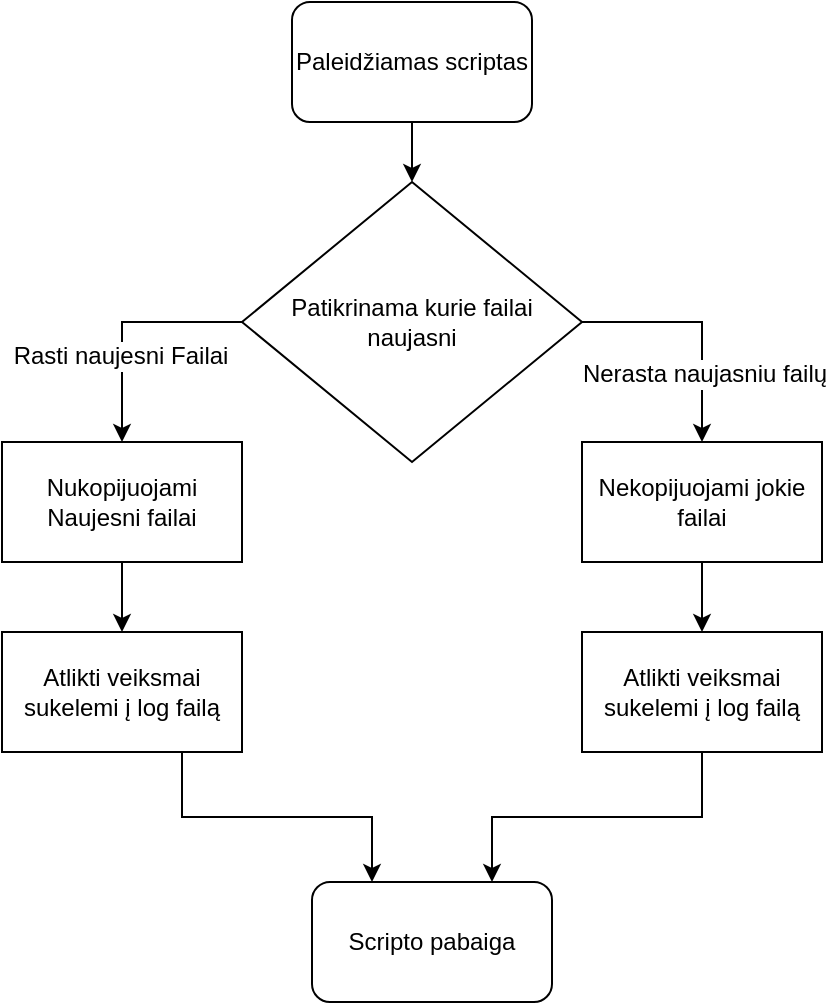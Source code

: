 <mxfile version="12.1.3" type="device" pages="1"><diagram id="aAx_2E5efD0CY0GQF_jo" name="Page-1"><mxGraphModel dx="1408" dy="777" grid="1" gridSize="10" guides="1" tooltips="1" connect="1" arrows="1" fold="1" page="1" pageScale="1" pageWidth="850" pageHeight="1100" math="0" shadow="0"><root><mxCell id="0"/><mxCell id="1" parent="0"/><mxCell id="26GC9VANTGqcxFiWuL7--27" style="edgeStyle=orthogonalEdgeStyle;rounded=0;orthogonalLoop=1;jettySize=auto;html=1;exitX=0.5;exitY=1;exitDx=0;exitDy=0;entryX=0.5;entryY=0;entryDx=0;entryDy=0;" edge="1" parent="1" source="26GC9VANTGqcxFiWuL7--1" target="26GC9VANTGqcxFiWuL7--24"><mxGeometry relative="1" as="geometry"/></mxCell><mxCell id="26GC9VANTGqcxFiWuL7--1" value="Paleidžiamas scriptas" style="rounded=1;whiteSpace=wrap;html=1;" vertex="1" parent="1"><mxGeometry x="355" y="60" width="120" height="60" as="geometry"/></mxCell><mxCell id="26GC9VANTGqcxFiWuL7--14" style="edgeStyle=orthogonalEdgeStyle;rounded=0;orthogonalLoop=1;jettySize=auto;html=1;exitX=0;exitY=0.5;exitDx=0;exitDy=0;" edge="1" parent="1" source="26GC9VANTGqcxFiWuL7--24" target="26GC9VANTGqcxFiWuL7--3"><mxGeometry relative="1" as="geometry"><mxPoint x="310" y="190" as="sourcePoint"/></mxGeometry></mxCell><mxCell id="26GC9VANTGqcxFiWuL7--18" value="Rasti naujesni Failai" style="text;html=1;resizable=0;points=[];align=center;verticalAlign=middle;labelBackgroundColor=#ffffff;" vertex="1" connectable="0" parent="26GC9VANTGqcxFiWuL7--14"><mxGeometry x="0.273" y="-1" relative="1" as="geometry"><mxPoint as="offset"/></mxGeometry></mxCell><mxCell id="26GC9VANTGqcxFiWuL7--15" style="edgeStyle=orthogonalEdgeStyle;rounded=0;orthogonalLoop=1;jettySize=auto;html=1;entryX=0.5;entryY=0;entryDx=0;entryDy=0;exitX=1;exitY=0.5;exitDx=0;exitDy=0;" edge="1" parent="1" source="26GC9VANTGqcxFiWuL7--24" target="26GC9VANTGqcxFiWuL7--4"><mxGeometry relative="1" as="geometry"><mxPoint x="540" y="160" as="sourcePoint"/></mxGeometry></mxCell><mxCell id="26GC9VANTGqcxFiWuL7--17" value="Nerasta naujasniu failų" style="text;html=1;resizable=0;points=[];align=center;verticalAlign=middle;labelBackgroundColor=#ffffff;" vertex="1" connectable="0" parent="26GC9VANTGqcxFiWuL7--15"><mxGeometry x="0.421" y="1" relative="1" as="geometry"><mxPoint as="offset"/></mxGeometry></mxCell><mxCell id="26GC9VANTGqcxFiWuL7--9" style="edgeStyle=orthogonalEdgeStyle;rounded=0;orthogonalLoop=1;jettySize=auto;html=1;exitX=0.5;exitY=1;exitDx=0;exitDy=0;entryX=0.5;entryY=0;entryDx=0;entryDy=0;" edge="1" parent="1" source="26GC9VANTGqcxFiWuL7--3" target="26GC9VANTGqcxFiWuL7--7"><mxGeometry relative="1" as="geometry"/></mxCell><mxCell id="26GC9VANTGqcxFiWuL7--3" value="Nukopijuojami Naujesni failai" style="rounded=0;whiteSpace=wrap;html=1;" vertex="1" parent="1"><mxGeometry x="210" y="280" width="120" height="60" as="geometry"/></mxCell><mxCell id="26GC9VANTGqcxFiWuL7--13" style="edgeStyle=orthogonalEdgeStyle;rounded=0;orthogonalLoop=1;jettySize=auto;html=1;exitX=0.5;exitY=1;exitDx=0;exitDy=0;entryX=0.5;entryY=0;entryDx=0;entryDy=0;" edge="1" parent="1" source="26GC9VANTGqcxFiWuL7--4" target="26GC9VANTGqcxFiWuL7--6"><mxGeometry relative="1" as="geometry"/></mxCell><mxCell id="26GC9VANTGqcxFiWuL7--4" value="Nekopijuojami jokie failai" style="rounded=0;whiteSpace=wrap;html=1;" vertex="1" parent="1"><mxGeometry x="500" y="280" width="120" height="60" as="geometry"/></mxCell><mxCell id="26GC9VANTGqcxFiWuL7--5" value="Scripto pabaiga" style="rounded=1;whiteSpace=wrap;html=1;" vertex="1" parent="1"><mxGeometry x="365" y="500" width="120" height="60" as="geometry"/></mxCell><mxCell id="26GC9VANTGqcxFiWuL7--11" style="edgeStyle=orthogonalEdgeStyle;rounded=0;orthogonalLoop=1;jettySize=auto;html=1;exitX=0.5;exitY=1;exitDx=0;exitDy=0;entryX=0.75;entryY=0;entryDx=0;entryDy=0;" edge="1" parent="1" source="26GC9VANTGqcxFiWuL7--6" target="26GC9VANTGqcxFiWuL7--5"><mxGeometry relative="1" as="geometry"/></mxCell><mxCell id="26GC9VANTGqcxFiWuL7--6" value="Atlikti veiksmai sukelemi į log failą" style="rounded=0;whiteSpace=wrap;html=1;" vertex="1" parent="1"><mxGeometry x="500" y="375" width="120" height="60" as="geometry"/></mxCell><mxCell id="26GC9VANTGqcxFiWuL7--12" style="edgeStyle=orthogonalEdgeStyle;rounded=0;orthogonalLoop=1;jettySize=auto;html=1;exitX=0.75;exitY=1;exitDx=0;exitDy=0;entryX=0.25;entryY=0;entryDx=0;entryDy=0;" edge="1" parent="1" source="26GC9VANTGqcxFiWuL7--7" target="26GC9VANTGqcxFiWuL7--5"><mxGeometry relative="1" as="geometry"/></mxCell><mxCell id="26GC9VANTGqcxFiWuL7--7" value="Atlikti veiksmai sukelemi į log failą" style="rounded=0;whiteSpace=wrap;html=1;" vertex="1" parent="1"><mxGeometry x="210" y="375" width="120" height="60" as="geometry"/></mxCell><mxCell id="26GC9VANTGqcxFiWuL7--10" style="edgeStyle=orthogonalEdgeStyle;rounded=0;orthogonalLoop=1;jettySize=auto;html=1;exitX=0.5;exitY=1;exitDx=0;exitDy=0;" edge="1" parent="1" source="26GC9VANTGqcxFiWuL7--7" target="26GC9VANTGqcxFiWuL7--7"><mxGeometry relative="1" as="geometry"/></mxCell><mxCell id="26GC9VANTGqcxFiWuL7--24" value="Patikrinama kurie failai naujasni" style="rhombus;whiteSpace=wrap;html=1;" vertex="1" parent="1"><mxGeometry x="330" y="150" width="170" height="140" as="geometry"/></mxCell></root></mxGraphModel></diagram></mxfile>